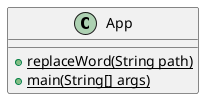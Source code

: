 @startuml
'https://plantuml.com/class-diagram

class App{

+{static}replaceWord(String path)
+{static}main(String[] args)

}

@enduml